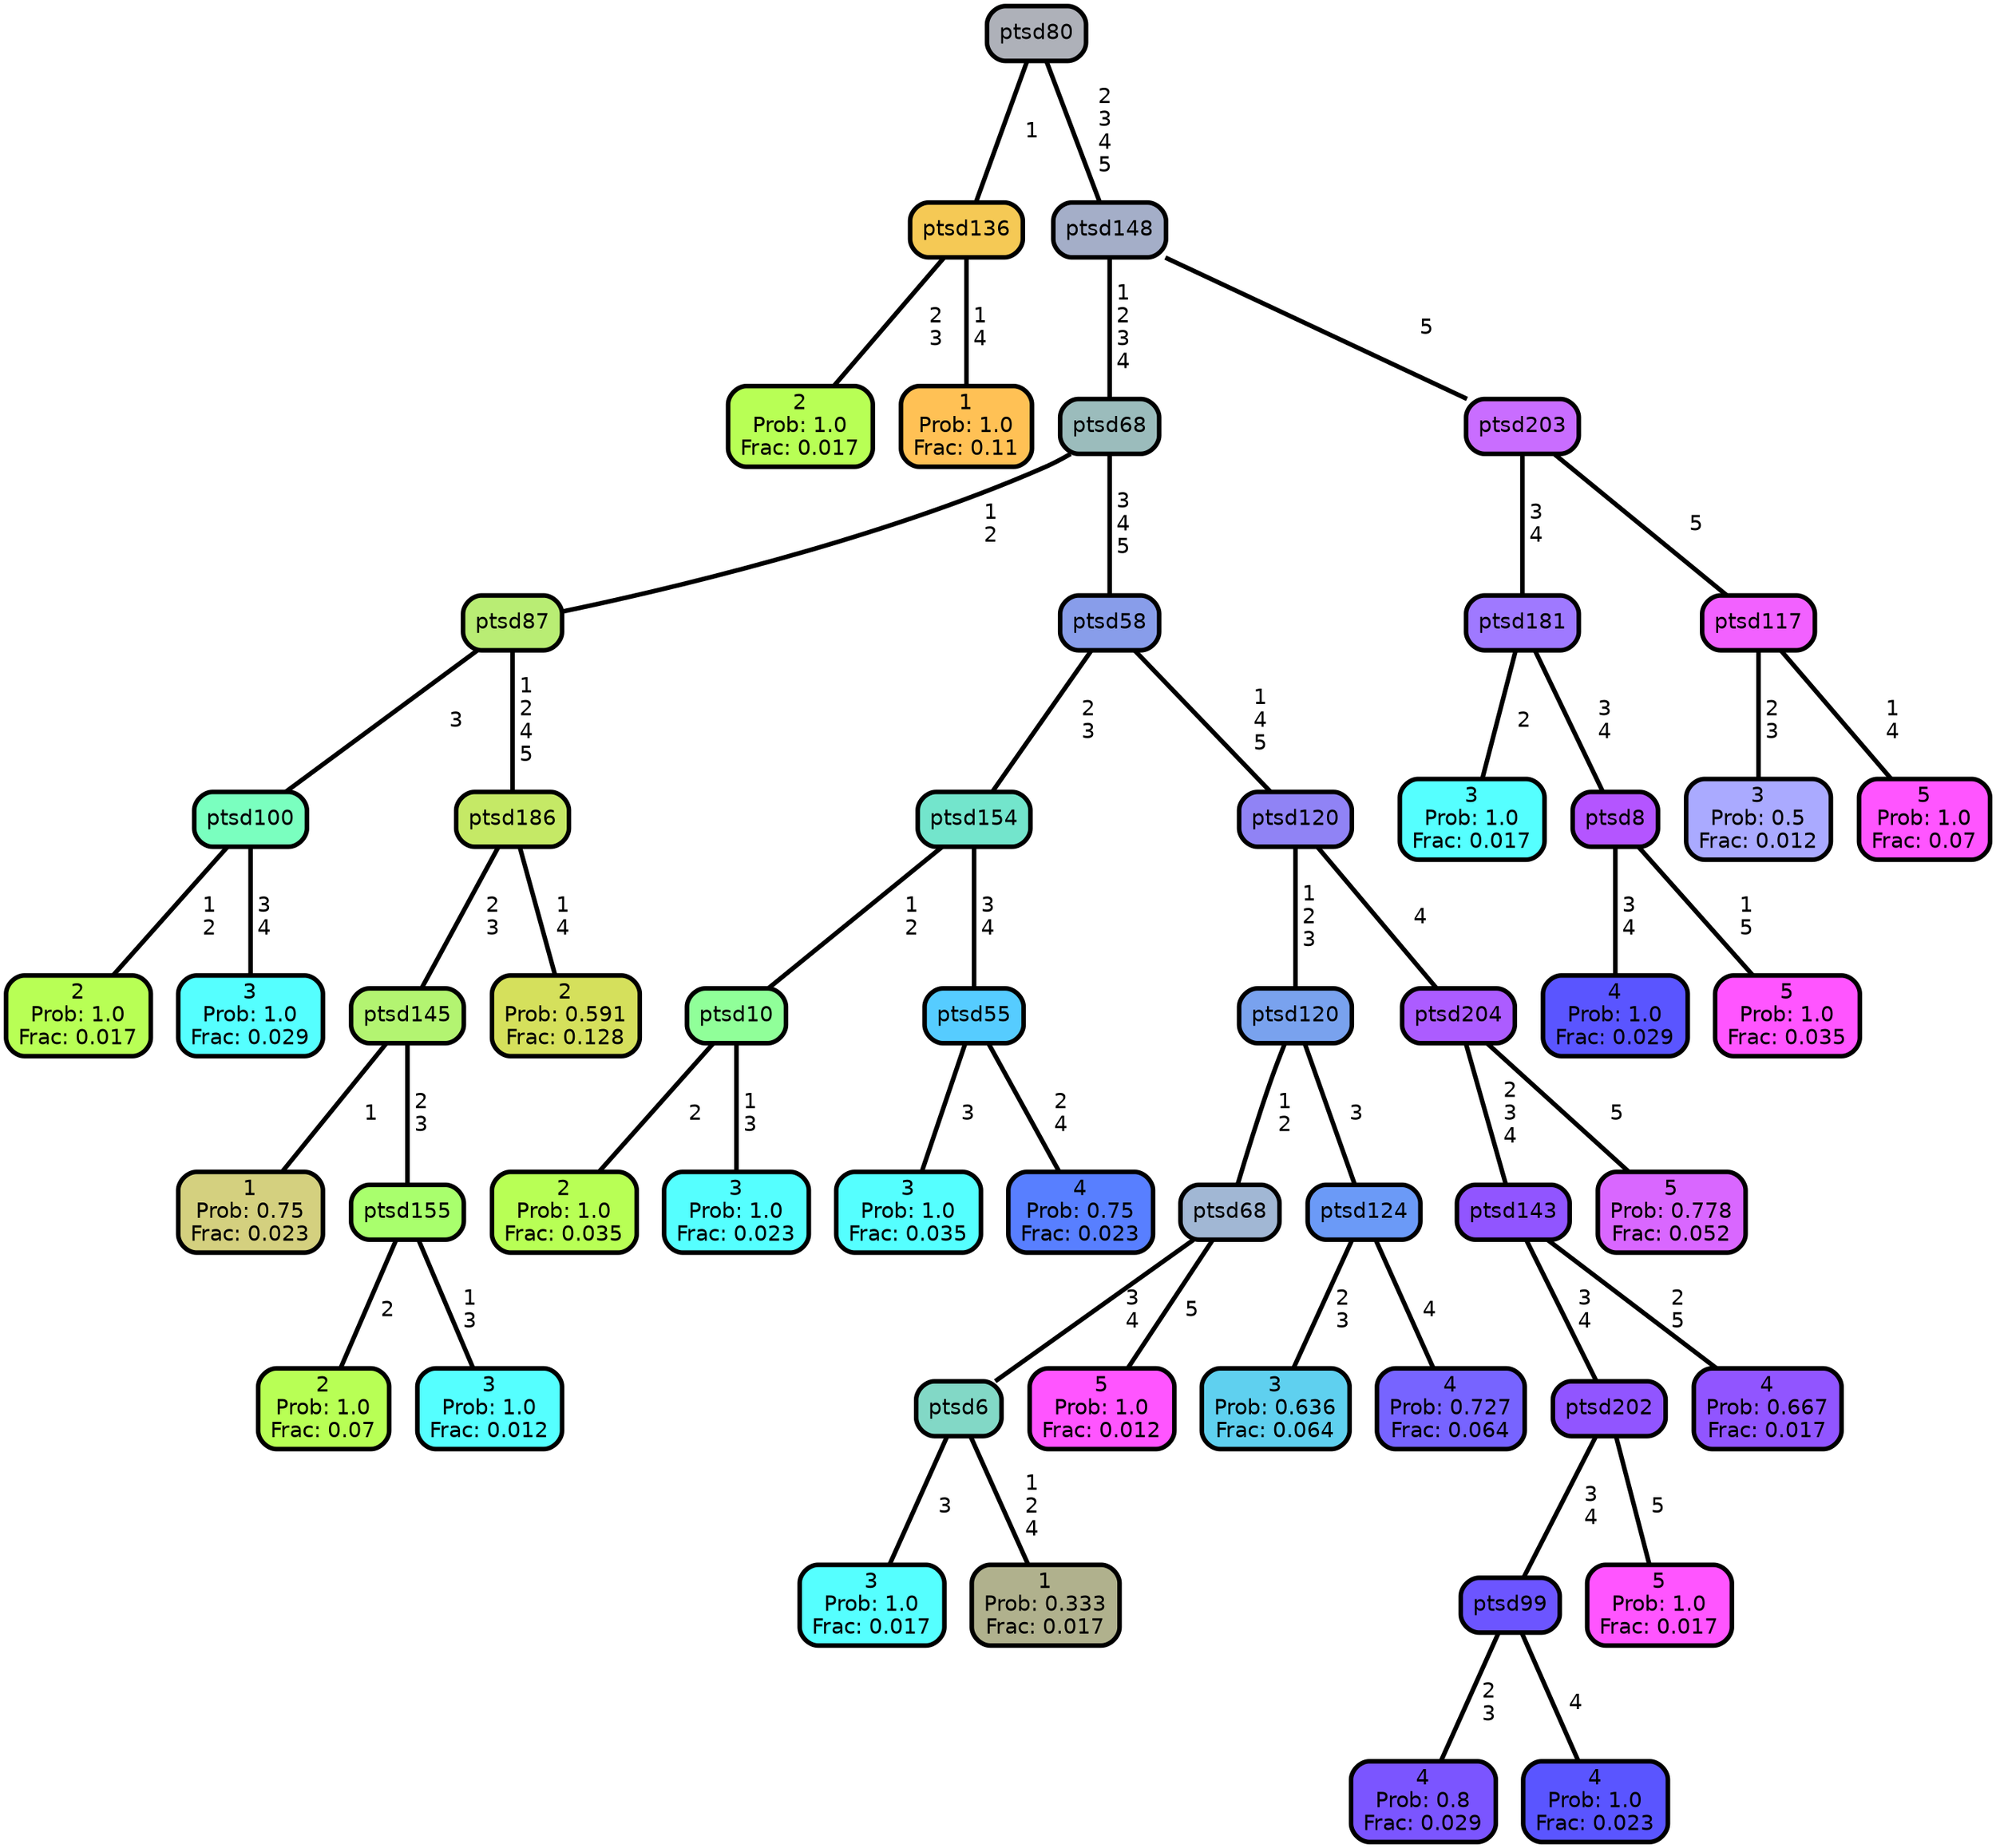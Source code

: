 graph Tree {
node [shape=box, style="filled, rounded",color="black",penwidth="3",fontcolor="black",                 fontname=helvetica] ;
graph [ranksep="0 equally", splines=straight,                 bgcolor=transparent, dpi=200] ;
edge [fontname=helvetica, color=black] ;
0 [label="2
Prob: 1.0
Frac: 0.017", fillcolor="#b8ff55"] ;
1 [label="ptsd136", fillcolor="#f5c955"] ;
2 [label="1
Prob: 1.0
Frac: 0.11", fillcolor="#ffc155"] ;
3 [label="ptsd80", fillcolor="#aeb1b9"] ;
4 [label="2
Prob: 1.0
Frac: 0.017", fillcolor="#b8ff55"] ;
5 [label="ptsd100", fillcolor="#7affbf"] ;
6 [label="3
Prob: 1.0
Frac: 0.029", fillcolor="#55ffff"] ;
7 [label="ptsd87", fillcolor="#b9ed74"] ;
8 [label="1
Prob: 0.75
Frac: 0.023", fillcolor="#d4d07f"] ;
9 [label="ptsd145", fillcolor="#b3f471"] ;
10 [label="2
Prob: 1.0
Frac: 0.07", fillcolor="#b8ff55"] ;
11 [label="ptsd155", fillcolor="#a9ff6d"] ;
12 [label="3
Prob: 1.0
Frac: 0.012", fillcolor="#55ffff"] ;
13 [label="ptsd186", fillcolor="#c5e966"] ;
14 [label="2
Prob: 0.591
Frac: 0.128", fillcolor="#d5e05c"] ;
15 [label="ptsd68", fillcolor="#9bbcbc"] ;
16 [label="2
Prob: 1.0
Frac: 0.035", fillcolor="#b8ff55"] ;
17 [label="ptsd10", fillcolor="#90ff99"] ;
18 [label="3
Prob: 1.0
Frac: 0.023", fillcolor="#55ffff"] ;
19 [label="ptsd154", fillcolor="#73e5cc"] ;
20 [label="3
Prob: 1.0
Frac: 0.035", fillcolor="#55ffff"] ;
21 [label="ptsd55", fillcolor="#56ccff"] ;
22 [label="4
Prob: 0.75
Frac: 0.023", fillcolor="#587fff"] ;
23 [label="ptsd58", fillcolor="#889dea"] ;
24 [label="3
Prob: 1.0
Frac: 0.017", fillcolor="#55ffff"] ;
25 [label="ptsd6", fillcolor="#82d8c6"] ;
26 [label="1
Prob: 0.333
Frac: 0.017", fillcolor="#b0b18d"] ;
27 [label="ptsd68", fillcolor="#a1b7d4"] ;
28 [label="5
Prob: 1.0
Frac: 0.012", fillcolor="#ff55ff"] ;
29 [label="ptsd120", fillcolor="#79a2ee"] ;
30 [label="3
Prob: 0.636
Frac: 0.064", fillcolor="#5fd0ef"] ;
31 [label="ptsd124", fillcolor="#6b9af7"] ;
32 [label="4
Prob: 0.727
Frac: 0.064", fillcolor="#7764ff"] ;
33 [label="ptsd120", fillcolor="#9083f5"] ;
34 [label="4
Prob: 0.8
Frac: 0.029", fillcolor="#7b55ff"] ;
35 [label="ptsd99", fillcolor="#6c55ff"] ;
36 [label="4
Prob: 1.0
Frac: 0.023", fillcolor="#5a55ff"] ;
37 [label="ptsd202", fillcolor="#9155ff"] ;
38 [label="5
Prob: 1.0
Frac: 0.017", fillcolor="#ff55ff"] ;
39 [label="ptsd143", fillcolor="#9155ff"] ;
40 [label="4
Prob: 0.667
Frac: 0.017", fillcolor="#9155ff"] ;
41 [label="ptsd204", fillcolor="#ac5cff"] ;
42 [label="5
Prob: 0.778
Frac: 0.052", fillcolor="#d967ff"] ;
43 [label="ptsd148", fillcolor="#a4aec8"] ;
44 [label="3
Prob: 1.0
Frac: 0.017", fillcolor="#55ffff"] ;
45 [label="ptsd181", fillcolor="#9f79ff"] ;
46 [label="4
Prob: 1.0
Frac: 0.029", fillcolor="#5a55ff"] ;
47 [label="ptsd8", fillcolor="#b455ff"] ;
48 [label="5
Prob: 1.0
Frac: 0.035", fillcolor="#ff55ff"] ;
49 [label="ptsd203", fillcolor="#c96dff"] ;
50 [label="3
Prob: 0.5
Frac: 0.012", fillcolor="#aaaaff"] ;
51 [label="ptsd117", fillcolor="#f261ff"] ;
52 [label="5
Prob: 1.0
Frac: 0.07", fillcolor="#ff55ff"] ;
1 -- 0 [label=" 2\n 3",penwidth=3] ;
1 -- 2 [label=" 1\n 4",penwidth=3] ;
3 -- 1 [label=" 1",penwidth=3] ;
3 -- 43 [label=" 2\n 3\n 4\n 5",penwidth=3] ;
5 -- 4 [label=" 1\n 2",penwidth=3] ;
5 -- 6 [label=" 3\n 4",penwidth=3] ;
7 -- 5 [label=" 3",penwidth=3] ;
7 -- 13 [label=" 1\n 2\n 4\n 5",penwidth=3] ;
9 -- 8 [label=" 1",penwidth=3] ;
9 -- 11 [label=" 2\n 3",penwidth=3] ;
11 -- 10 [label=" 2",penwidth=3] ;
11 -- 12 [label=" 1\n 3",penwidth=3] ;
13 -- 9 [label=" 2\n 3",penwidth=3] ;
13 -- 14 [label=" 1\n 4",penwidth=3] ;
15 -- 7 [label=" 1\n 2",penwidth=3] ;
15 -- 23 [label=" 3\n 4\n 5",penwidth=3] ;
17 -- 16 [label=" 2",penwidth=3] ;
17 -- 18 [label=" 1\n 3",penwidth=3] ;
19 -- 17 [label=" 1\n 2",penwidth=3] ;
19 -- 21 [label=" 3\n 4",penwidth=3] ;
21 -- 20 [label=" 3",penwidth=3] ;
21 -- 22 [label=" 2\n 4",penwidth=3] ;
23 -- 19 [label=" 2\n 3",penwidth=3] ;
23 -- 33 [label=" 1\n 4\n 5",penwidth=3] ;
25 -- 24 [label=" 3",penwidth=3] ;
25 -- 26 [label=" 1\n 2\n 4",penwidth=3] ;
27 -- 25 [label=" 3\n 4",penwidth=3] ;
27 -- 28 [label=" 5",penwidth=3] ;
29 -- 27 [label=" 1\n 2",penwidth=3] ;
29 -- 31 [label=" 3",penwidth=3] ;
31 -- 30 [label=" 2\n 3",penwidth=3] ;
31 -- 32 [label=" 4",penwidth=3] ;
33 -- 29 [label=" 1\n 2\n 3",penwidth=3] ;
33 -- 41 [label=" 4",penwidth=3] ;
35 -- 34 [label=" 2\n 3",penwidth=3] ;
35 -- 36 [label=" 4",penwidth=3] ;
37 -- 35 [label=" 3\n 4",penwidth=3] ;
37 -- 38 [label=" 5",penwidth=3] ;
39 -- 37 [label=" 3\n 4",penwidth=3] ;
39 -- 40 [label=" 2\n 5",penwidth=3] ;
41 -- 39 [label=" 2\n 3\n 4",penwidth=3] ;
41 -- 42 [label=" 5",penwidth=3] ;
43 -- 15 [label=" 1\n 2\n 3\n 4",penwidth=3] ;
43 -- 49 [label=" 5",penwidth=3] ;
45 -- 44 [label=" 2",penwidth=3] ;
45 -- 47 [label=" 3\n 4",penwidth=3] ;
47 -- 46 [label=" 3\n 4",penwidth=3] ;
47 -- 48 [label=" 1\n 5",penwidth=3] ;
49 -- 45 [label=" 3\n 4",penwidth=3] ;
49 -- 51 [label=" 5",penwidth=3] ;
51 -- 50 [label=" 2\n 3",penwidth=3] ;
51 -- 52 [label=" 1\n 4",penwidth=3] ;
{rank = same;}}
